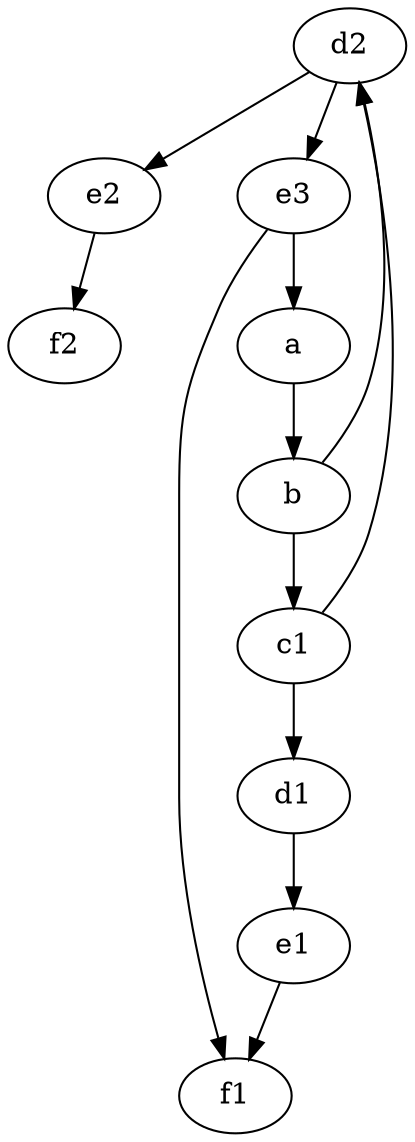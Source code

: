 digraph graphname {
	d2 -> e2
	d2 -> e3
	d1 -> e1
	e3 -> f1
	e3 -> a
	e2 -> f2
	e1 -> f1
	c1 -> d1
	c1 -> d2
	b -> c1
	b -> d2
	a -> b
	f2
	f1
}

